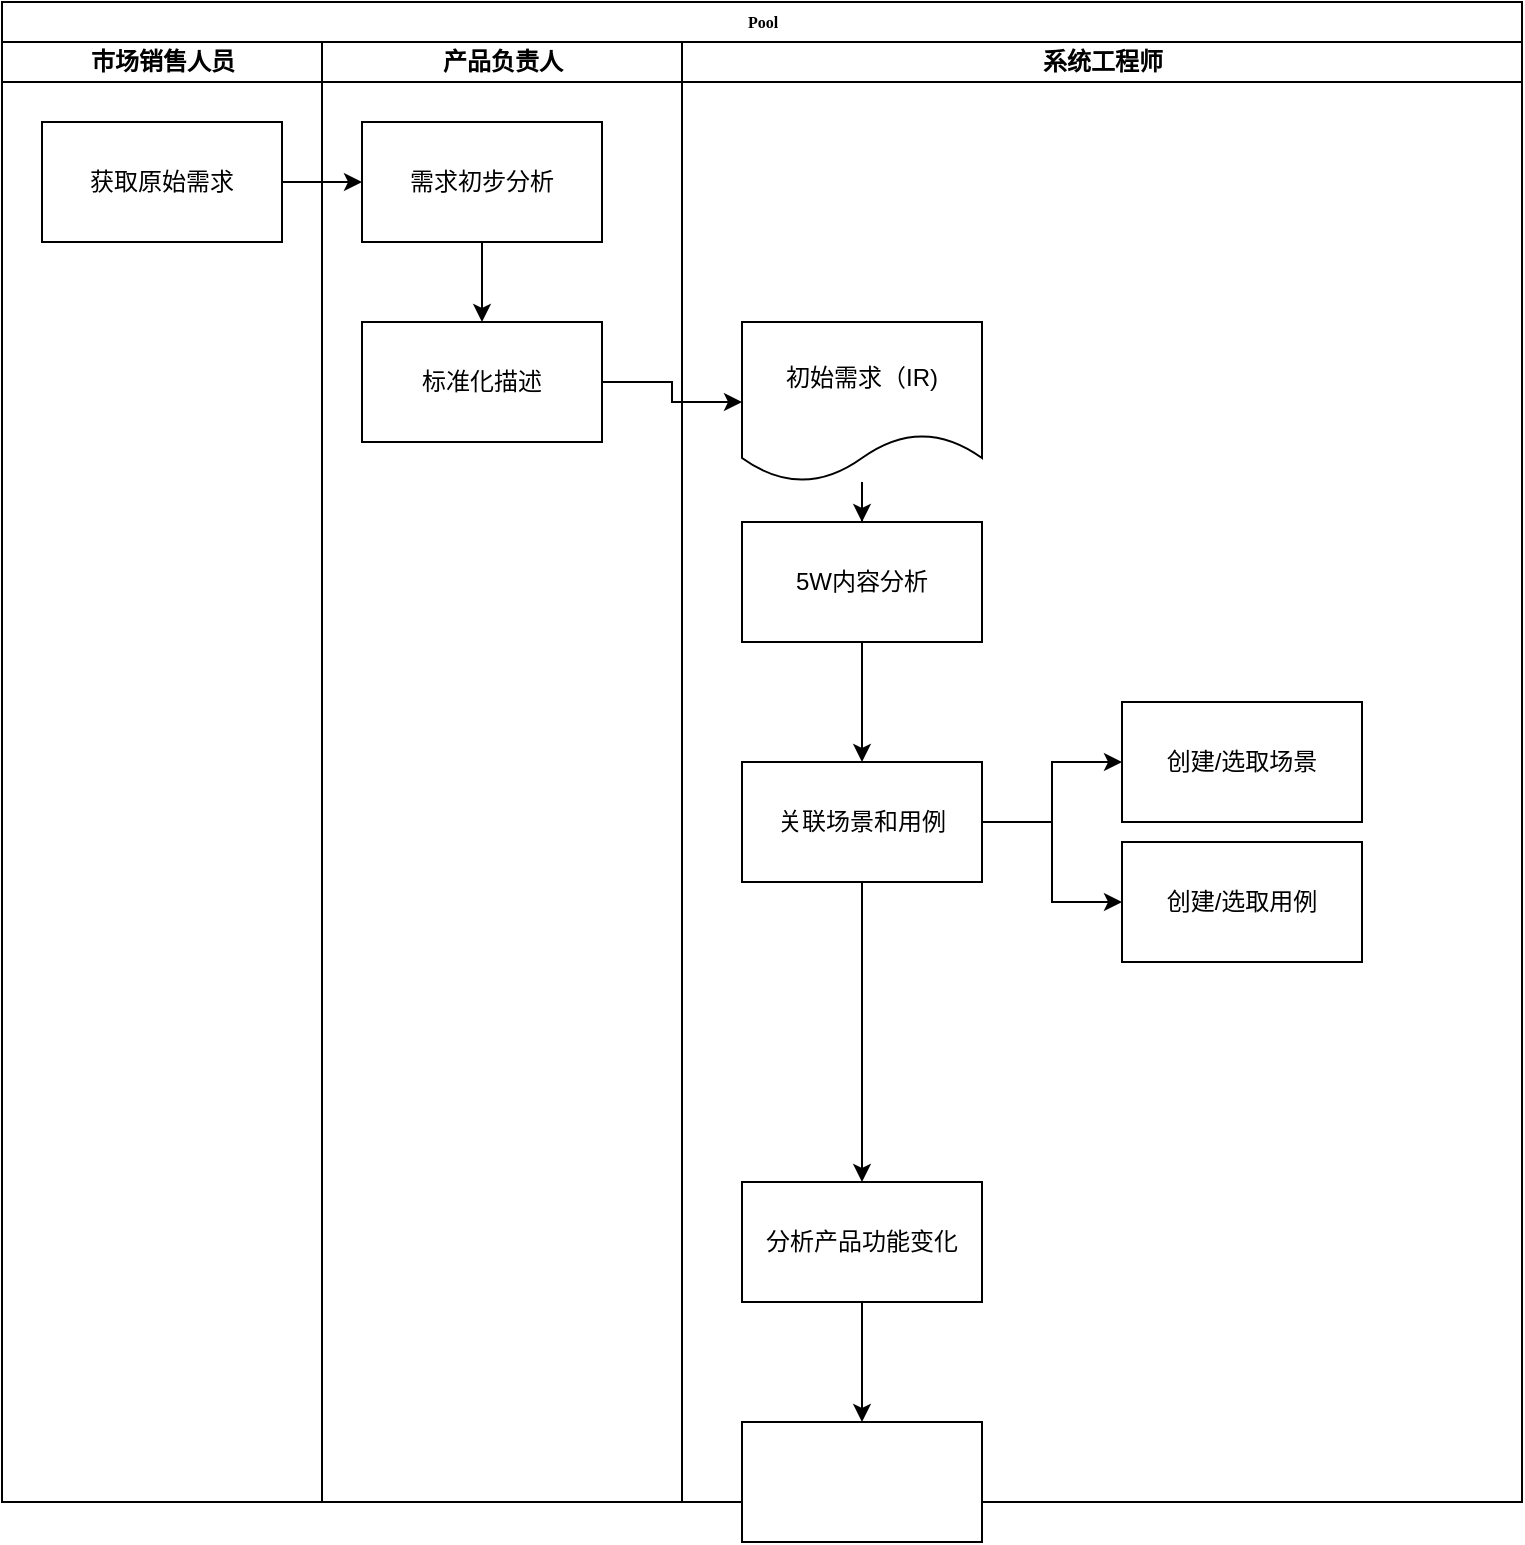 <mxfile version="24.7.6">
  <diagram name="Page-1" id="74e2e168-ea6b-b213-b513-2b3c1d86103e">
    <mxGraphModel dx="1426" dy="759" grid="1" gridSize="10" guides="1" tooltips="1" connect="1" arrows="1" fold="1" page="1" pageScale="1" pageWidth="1100" pageHeight="850" background="none" math="0" shadow="0">
      <root>
        <mxCell id="0" />
        <mxCell id="1" parent="0" />
        <mxCell id="77e6c97f196da883-1" value="Pool" style="swimlane;html=1;childLayout=stackLayout;startSize=20;rounded=0;shadow=0;labelBackgroundColor=none;strokeWidth=1;fontFamily=Verdana;fontSize=8;align=center;" parent="1" vertex="1">
          <mxGeometry x="70" y="40" width="760" height="750" as="geometry" />
        </mxCell>
        <mxCell id="77e6c97f196da883-2" value="市场销售人员" style="swimlane;html=1;startSize=20;" parent="77e6c97f196da883-1" vertex="1">
          <mxGeometry y="20" width="160" height="730" as="geometry" />
        </mxCell>
        <mxCell id="HrTUQKB0u9LLwr773fbC-1" value="获取原始需求" style="rounded=0;whiteSpace=wrap;html=1;" vertex="1" parent="77e6c97f196da883-2">
          <mxGeometry x="20" y="40" width="120" height="60" as="geometry" />
        </mxCell>
        <mxCell id="77e6c97f196da883-3" value="产品负责人" style="swimlane;html=1;startSize=20;" parent="77e6c97f196da883-1" vertex="1">
          <mxGeometry x="160" y="20" width="180" height="730" as="geometry" />
        </mxCell>
        <mxCell id="HrTUQKB0u9LLwr773fbC-5" value="" style="edgeStyle=orthogonalEdgeStyle;rounded=0;orthogonalLoop=1;jettySize=auto;html=1;" edge="1" parent="77e6c97f196da883-3" source="HrTUQKB0u9LLwr773fbC-2" target="HrTUQKB0u9LLwr773fbC-4">
          <mxGeometry relative="1" as="geometry" />
        </mxCell>
        <mxCell id="HrTUQKB0u9LLwr773fbC-2" value="需求初步分析" style="rounded=0;whiteSpace=wrap;html=1;" vertex="1" parent="77e6c97f196da883-3">
          <mxGeometry x="20" y="40" width="120" height="60" as="geometry" />
        </mxCell>
        <mxCell id="HrTUQKB0u9LLwr773fbC-4" value="标准化描述" style="rounded=0;whiteSpace=wrap;html=1;" vertex="1" parent="77e6c97f196da883-3">
          <mxGeometry x="20" y="140" width="120" height="60" as="geometry" />
        </mxCell>
        <mxCell id="77e6c97f196da883-4" value="系统工程师" style="swimlane;html=1;startSize=20;" parent="77e6c97f196da883-1" vertex="1">
          <mxGeometry x="340" y="20" width="420" height="730" as="geometry" />
        </mxCell>
        <mxCell id="HrTUQKB0u9LLwr773fbC-9" value="" style="edgeStyle=orthogonalEdgeStyle;rounded=0;orthogonalLoop=1;jettySize=auto;html=1;" edge="1" parent="77e6c97f196da883-4" source="HrTUQKB0u9LLwr773fbC-6" target="HrTUQKB0u9LLwr773fbC-8">
          <mxGeometry relative="1" as="geometry" />
        </mxCell>
        <mxCell id="HrTUQKB0u9LLwr773fbC-6" value="5W内容分析" style="rounded=0;whiteSpace=wrap;html=1;" vertex="1" parent="77e6c97f196da883-4">
          <mxGeometry x="30" y="240" width="120" height="60" as="geometry" />
        </mxCell>
        <mxCell id="HrTUQKB0u9LLwr773fbC-11" value="" style="edgeStyle=orthogonalEdgeStyle;rounded=0;orthogonalLoop=1;jettySize=auto;html=1;" edge="1" parent="77e6c97f196da883-4" source="HrTUQKB0u9LLwr773fbC-8" target="HrTUQKB0u9LLwr773fbC-10">
          <mxGeometry relative="1" as="geometry" />
        </mxCell>
        <mxCell id="HrTUQKB0u9LLwr773fbC-13" value="" style="edgeStyle=orthogonalEdgeStyle;rounded=0;orthogonalLoop=1;jettySize=auto;html=1;" edge="1" parent="77e6c97f196da883-4" source="HrTUQKB0u9LLwr773fbC-8" target="HrTUQKB0u9LLwr773fbC-12">
          <mxGeometry relative="1" as="geometry" />
        </mxCell>
        <mxCell id="HrTUQKB0u9LLwr773fbC-15" value="" style="edgeStyle=orthogonalEdgeStyle;rounded=0;orthogonalLoop=1;jettySize=auto;html=1;" edge="1" parent="77e6c97f196da883-4" source="HrTUQKB0u9LLwr773fbC-8" target="HrTUQKB0u9LLwr773fbC-14">
          <mxGeometry relative="1" as="geometry" />
        </mxCell>
        <mxCell id="HrTUQKB0u9LLwr773fbC-8" value="关联场景和用例" style="rounded=0;whiteSpace=wrap;html=1;" vertex="1" parent="77e6c97f196da883-4">
          <mxGeometry x="30" y="360" width="120" height="60" as="geometry" />
        </mxCell>
        <mxCell id="HrTUQKB0u9LLwr773fbC-10" value="创建/选取场景" style="rounded=0;whiteSpace=wrap;html=1;" vertex="1" parent="77e6c97f196da883-4">
          <mxGeometry x="220" y="330" width="120" height="60" as="geometry" />
        </mxCell>
        <mxCell id="HrTUQKB0u9LLwr773fbC-12" value="创建/选取用例" style="rounded=0;whiteSpace=wrap;html=1;" vertex="1" parent="77e6c97f196da883-4">
          <mxGeometry x="220" y="400" width="120" height="60" as="geometry" />
        </mxCell>
        <mxCell id="HrTUQKB0u9LLwr773fbC-17" value="" style="edgeStyle=orthogonalEdgeStyle;rounded=0;orthogonalLoop=1;jettySize=auto;html=1;" edge="1" parent="77e6c97f196da883-4" source="HrTUQKB0u9LLwr773fbC-14" target="HrTUQKB0u9LLwr773fbC-16">
          <mxGeometry relative="1" as="geometry" />
        </mxCell>
        <mxCell id="HrTUQKB0u9LLwr773fbC-14" value="分析产品功能变化" style="rounded=0;whiteSpace=wrap;html=1;" vertex="1" parent="77e6c97f196da883-4">
          <mxGeometry x="30" y="570" width="120" height="60" as="geometry" />
        </mxCell>
        <mxCell id="HrTUQKB0u9LLwr773fbC-16" value="" style="rounded=0;whiteSpace=wrap;html=1;" vertex="1" parent="77e6c97f196da883-4">
          <mxGeometry x="30" y="690" width="120" height="60" as="geometry" />
        </mxCell>
        <mxCell id="HrTUQKB0u9LLwr773fbC-19" style="edgeStyle=orthogonalEdgeStyle;rounded=0;orthogonalLoop=1;jettySize=auto;html=1;" edge="1" parent="77e6c97f196da883-4" source="HrTUQKB0u9LLwr773fbC-18" target="HrTUQKB0u9LLwr773fbC-6">
          <mxGeometry relative="1" as="geometry" />
        </mxCell>
        <mxCell id="HrTUQKB0u9LLwr773fbC-18" value="初始需求（IR)" style="shape=document;whiteSpace=wrap;html=1;boundedLbl=1;" vertex="1" parent="77e6c97f196da883-4">
          <mxGeometry x="30" y="140" width="120" height="80" as="geometry" />
        </mxCell>
        <mxCell id="HrTUQKB0u9LLwr773fbC-3" value="" style="edgeStyle=orthogonalEdgeStyle;rounded=0;orthogonalLoop=1;jettySize=auto;html=1;" edge="1" parent="77e6c97f196da883-1" source="HrTUQKB0u9LLwr773fbC-1" target="HrTUQKB0u9LLwr773fbC-2">
          <mxGeometry relative="1" as="geometry" />
        </mxCell>
        <mxCell id="HrTUQKB0u9LLwr773fbC-7" value="" style="edgeStyle=orthogonalEdgeStyle;rounded=0;orthogonalLoop=1;jettySize=auto;html=1;entryX=0;entryY=0.5;entryDx=0;entryDy=0;" edge="1" parent="77e6c97f196da883-1" source="HrTUQKB0u9LLwr773fbC-4" target="HrTUQKB0u9LLwr773fbC-18">
          <mxGeometry relative="1" as="geometry" />
        </mxCell>
      </root>
    </mxGraphModel>
  </diagram>
</mxfile>

